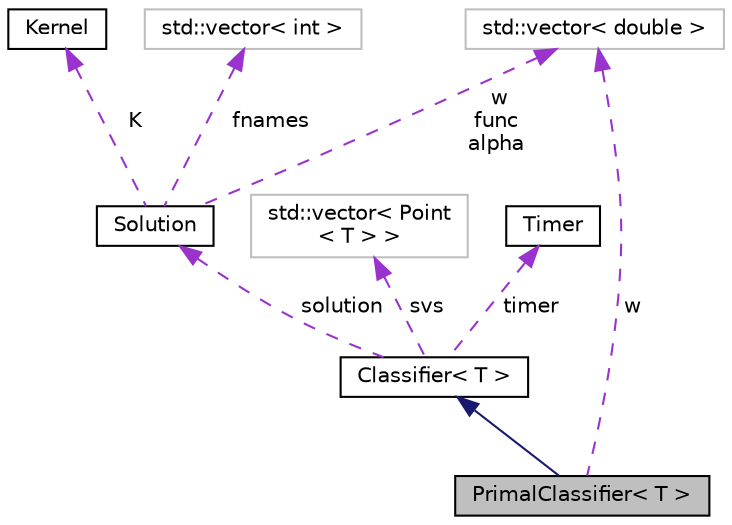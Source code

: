 digraph "PrimalClassifier&lt; T &gt;"
{
  edge [fontname="Helvetica",fontsize="10",labelfontname="Helvetica",labelfontsize="10"];
  node [fontname="Helvetica",fontsize="10",shape=record];
  Node6 [label="PrimalClassifier\< T \>",height=0.2,width=0.4,color="black", fillcolor="grey75", style="filled", fontcolor="black"];
  Node7 -> Node6 [dir="back",color="midnightblue",fontsize="10",style="solid",fontname="Helvetica"];
  Node7 [label="Classifier\< T \>",height=0.2,width=0.4,color="black", fillcolor="white", style="filled",URL="$class_classifier.html"];
  Node8 -> Node7 [dir="back",color="darkorchid3",fontsize="10",style="dashed",label=" svs" ,fontname="Helvetica"];
  Node8 [label="std::vector\< Point\l\< T \> \>",height=0.2,width=0.4,color="grey75", fillcolor="white", style="filled"];
  Node9 -> Node7 [dir="back",color="darkorchid3",fontsize="10",style="dashed",label=" solution" ,fontname="Helvetica"];
  Node9 [label="Solution",height=0.2,width=0.4,color="black", fillcolor="white", style="filled",URL="$class_solution.html"];
  Node10 -> Node9 [dir="back",color="darkorchid3",fontsize="10",style="dashed",label=" fnames" ,fontname="Helvetica"];
  Node10 [label="std::vector\< int \>",height=0.2,width=0.4,color="grey75", fillcolor="white", style="filled"];
  Node11 -> Node9 [dir="back",color="darkorchid3",fontsize="10",style="dashed",label=" K" ,fontname="Helvetica"];
  Node11 [label="Kernel",height=0.2,width=0.4,color="black", fillcolor="white", style="filled",URL="$class_kernel.html",tooltip="Class for the kernel computations. "];
  Node12 -> Node9 [dir="back",color="darkorchid3",fontsize="10",style="dashed",label=" w\nfunc\nalpha" ,fontname="Helvetica"];
  Node12 [label="std::vector\< double \>",height=0.2,width=0.4,color="grey75", fillcolor="white", style="filled"];
  Node13 -> Node7 [dir="back",color="darkorchid3",fontsize="10",style="dashed",label=" timer" ,fontname="Helvetica"];
  Node13 [label="Timer",height=0.2,width=0.4,color="black", fillcolor="white", style="filled",URL="$class_timer.html",tooltip="Wrapper for the implementation of a simple timer. "];
  Node12 -> Node6 [dir="back",color="darkorchid3",fontsize="10",style="dashed",label=" w" ,fontname="Helvetica"];
}
